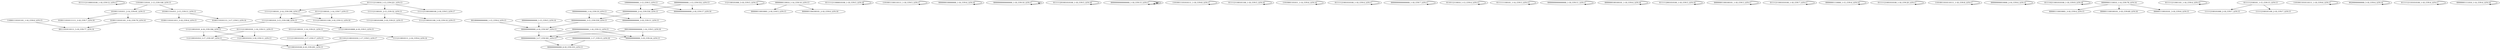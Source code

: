 digraph G {
    "01111121100010100_1-18_COV:12_LEN:17" -> "01111121100010100_1-18_COV:12_LEN:17";
    "1010011101011_2-14_COV:91_LEN:13" -> "0100111010111111_3-18_COV:7_LEN:16";
    "1010011101011_2-14_COV:91_LEN:13" -> "01001110101101_3-16_COV:79_LEN:14";
    "0111121100101_1-14_COV:21_LEN:13" -> "11112110010111_2-16_COV:4_LEN:14";
    "0111121100101_1-14_COV:21_LEN:13" -> "111121100101010_2-17_COV:17_LEN:15";
    "01110121100101010_1-17_COV:5_LEN:17" -> "1211001010100_6-18_COV:201_LEN:13";
    "110001110101101_1-16_COV:6_LEN:15" -> "00111010110111_5-18_COV:77_LEN:14";
    "1111121100101_2-15_COV:32_LEN:13" -> "111121100101000_3-18_COV:21_LEN:15";
    "1111121100101_2-15_COV:32_LEN:13" -> "111121100101100_3-18_COV:10_LEN:15";
    "001000000000000_1-15_COV:4_LEN:15" -> "0000000000000_4-16_COV:567_LEN:13";
    "0000000000000_5-17_COV:561_LEN:13" -> "0000000000000_6-18_COV:555_LEN:13";
    "1121100101000_5-18_COV:5_LEN:13" -> "1121100101000_5-18_COV:5_LEN:13";
    "1000000000000_1-13_COV:5_LEN:13" -> "0000000000000000_2-18_COV:17_LEN:16";
    "1000000000000_1-13_COV:5_LEN:13" -> "0000000000000_2-14_COV:550_LEN:13";
    "00000000000000_1-15_COV:5_LEN:14" -> "0000000000000_4-16_COV:567_LEN:13";
    "0000000110010_1-14_COV:10_LEN:13" -> "000000110010001_2-18_COV:5_LEN:15";
    "0000000110010_1-14_COV:10_LEN:13" -> "0000001100100101_2-18_COV:6_LEN:16";
    "1111121100101_2-14_COV:190_LEN:13" -> "1111211001011100_3-18_COV:12_LEN:16";
    "1111121100101_2-14_COV:190_LEN:13" -> "1111211001010_3-15_COV:188_LEN:13";
    "011111211000010100_1-18_COV:5_LEN:18" -> "011111211000010100_1-18_COV:5_LEN:18";
    "11010011100110111_1-18_COV:5_LEN:17" -> "11010011100110111_1-18_COV:5_LEN:17";
    "1101001110101_1-13_COV:100_LEN:13" -> "1010011101011_2-14_COV:91_LEN:13";
    "1101001110101_1-13_COV:100_LEN:13" -> "1010011101011_2-15_COV:11_LEN:13";
    "0000000100000000_1-16_COV:4_LEN:16" -> "0000000100000000_1-16_COV:4_LEN:16";
    "1121100101010_5-17_COV:187_LEN:13" -> "1211001010100_6-18_COV:201_LEN:13";
    "00000000000000000_1-18_COV:10_LEN:17" -> "00000000000000000_1-18_COV:10_LEN:17";
    "1010011101011_2-15_COV:11_LEN:13" -> "010011101011011_3-18_COV:4_LEN:15";
    "1010011101011_2-15_COV:11_LEN:13" -> "01001110101111_3-17_COV:5_LEN:14";
    "011111201001010100_1-18_COV:5_LEN:18" -> "011111201001010100_1-18_COV:5_LEN:18";
    "0000000000000_3-15_COV:559_LEN:13" -> "0000000000000_4-16_COV:567_LEN:13";
    "00000000000000000_1-18_COV:15_LEN:17" -> "00000000000000000_1-18_COV:15_LEN:17";
    "111121100101010_2-17_COV:17_LEN:15" -> "1211001010100_6-18_COV:201_LEN:13";
    "11010011101010111_1-18_COV:8_LEN:17" -> "11010011101010111_1-18_COV:8_LEN:17";
    "1112110010101_4-16_COV:184_LEN:13" -> "1121100101010_5-17_COV:187_LEN:13";
    "1112110010101_4-16_COV:184_LEN:13" -> "1121100101010_5-18_COV:11_LEN:13";
    "00000000000000000_1-18_COV:15_LEN:17" -> "00000000000000000_1-18_COV:15_LEN:17";
    "0000000000000_4-16_COV:567_LEN:13" -> "0000000000000_5-17_COV:561_LEN:13";
    "0000000000000_4-16_COV:567_LEN:13" -> "0000000000000_5-18_COV:24_LEN:13";
    "01001110101101_3-16_COV:79_LEN:14" -> "00111010110111_5-18_COV:77_LEN:14";
    "00000000000000000_1-18_COV:10_LEN:17" -> "00000000000000000_1-18_COV:10_LEN:17";
    "0111121100101100_1-18_COV:5_LEN:16" -> "0111121100101100_1-18_COV:5_LEN:16";
    "11010001101011_1-14_COV:4_LEN:14" -> "11010001101011_1-14_COV:4_LEN:14";
    "01111121001010100_1-18_COV:4_LEN:17" -> "01111121001010100_1-18_COV:4_LEN:17";
    "00000000000000000_1-18_COV:7_LEN:17" -> "00000000000000000_1-18_COV:7_LEN:17";
    "0110112110010_1-13_COV:4_LEN:13" -> "0110112110010_1-13_COV:4_LEN:13";
    "0111111100101_1-14_COV:5_LEN:13" -> "0111111100101_1-14_COV:5_LEN:13";
    "00000000000000000_1-18_COV:11_LEN:17" -> "00000000000000000_1-18_COV:11_LEN:17";
    "0000000100100101_1-18_COV:4_LEN:16" -> "0000000100100101_1-18_COV:4_LEN:16";
    "00000000000000000_1-18_COV:15_LEN:17" -> "00000000000000000_1-18_COV:15_LEN:17";
    "0111112001010100_1-18_COV:5_LEN:16" -> "0111112001010100_1-18_COV:5_LEN:16";
    "00000001100100101_1-18_COV:5_LEN:17" -> "00000001100100101_1-18_COV:5_LEN:17";
    "01111211001010100_1-18_COV:7_LEN:17" -> "01111211001010100_1-18_COV:7_LEN:17";
    "00000001110000_1-15_COV:4_LEN:14" -> "00000001110000_1-15_COV:4_LEN:14";
    "0000000000000_1-14_COV:19_LEN:13" -> "0000000000000_3-15_COV:559_LEN:13";
    "0000000000000_1-14_COV:19_LEN:13" -> "000000000000000_3-18_COV:11_LEN:15";
    "000000000000000_1-16_COV:12_LEN:15" -> "0000000000000_5-17_COV:561_LEN:13";
    "000000000000000_1-16_COV:12_LEN:15" -> "0000000000000_5-18_COV:24_LEN:13";
    "01111121001010100_1-18_COV:20_LEN:17" -> "01111121001010100_1-18_COV:20_LEN:17";
    "011112110010101_1-16_COV:11_LEN:15" -> "1121100101010_5-17_COV:187_LEN:13";
    "011112110010101_1-16_COV:11_LEN:15" -> "1121100101010_5-18_COV:11_LEN:13";
    "11010011010110111_1-18_COV:8_LEN:17" -> "11010011010110111_1-18_COV:8_LEN:17";
    "0111112110010_1-13_COV:221_LEN:13" -> "1111121100101_2-15_COV:32_LEN:13";
    "0111112110010_1-13_COV:221_LEN:13" -> "1111121100101_2-14_COV:190_LEN:13";
    "0111112110010_1-13_COV:221_LEN:13" -> "11111211001000100_2-18_COV:5_LEN:17";
    "000000000010000_2-16_COV:4_LEN:15" -> "000000000010000_2-16_COV:4_LEN:15";
    "011110211001010100_1-18_COV:9_LEN:18" -> "011110211001010100_1-18_COV:9_LEN:18";
    "00000001110010_1-14_COV:78_LEN:14" -> "000001110010001_3-18_COV:4_LEN:15";
    "00000001110010_1-14_COV:78_LEN:14" -> "0000011100100101_3-18_COV:69_LEN:16";
    "00000001110010_1-14_COV:78_LEN:14" -> "000001110010101_3-18_COV:6_LEN:15";
    "011111211001101_1-16_COV:4_LEN:15" -> "011111211001101_1-16_COV:4_LEN:15";
    "0111121100101_1-14_COV:7_LEN:13" -> "1111211001011100_3-18_COV:12_LEN:16";
    "0111121100101_1-14_COV:7_LEN:13" -> "1111211001010_3-15_COV:188_LEN:13";
    "0111112100101_1-15_COV:15_LEN:13" -> "111112100101000_2-18_COV:7_LEN:15";
    "0111112100101_1-15_COV:15_LEN:13" -> "111112100101100_2-18_COV:7_LEN:15";
    "0000000000000_1-13_COV:552_LEN:13" -> "0000000000000000_2-18_COV:17_LEN:16";
    "0000000000000_1-13_COV:552_LEN:13" -> "0000000000000_2-14_COV:550_LEN:13";
    "11010011010110111_1-18_COV:6_LEN:17" -> "11010011010110111_1-18_COV:6_LEN:17";
    "00200000000000_5-18_COV:4_LEN:14" -> "00200000000000_5-18_COV:4_LEN:14";
    "0000000000000000_1-17_COV:15_LEN:16" -> "0000000000000_6-18_COV:555_LEN:13";
    "01111121101010100_1-18_COV:4_LEN:17" -> "01111121101010100_1-18_COV:4_LEN:17";
    "0000000000000_2-14_COV:550_LEN:13" -> "0000000000000_3-15_COV:559_LEN:13";
    "0000000000000_2-14_COV:550_LEN:13" -> "000000000000000_3-18_COV:11_LEN:15";
    "0001000000000000_1-16_COV:5_LEN:16" -> "0000000000000_5-17_COV:561_LEN:13";
    "0001000000000000_1-16_COV:5_LEN:16" -> "0000000000000_5-18_COV:24_LEN:13";
    "00000001111010_1-14_COV:4_LEN:14" -> "00000001111010_1-14_COV:4_LEN:14";
    "1111211001010_3-15_COV:188_LEN:13" -> "1112110010101_4-16_COV:184_LEN:13";
    "1111211001010_3-15_COV:188_LEN:13" -> "111211001010000_4-18_COV:5_LEN:15";
}
